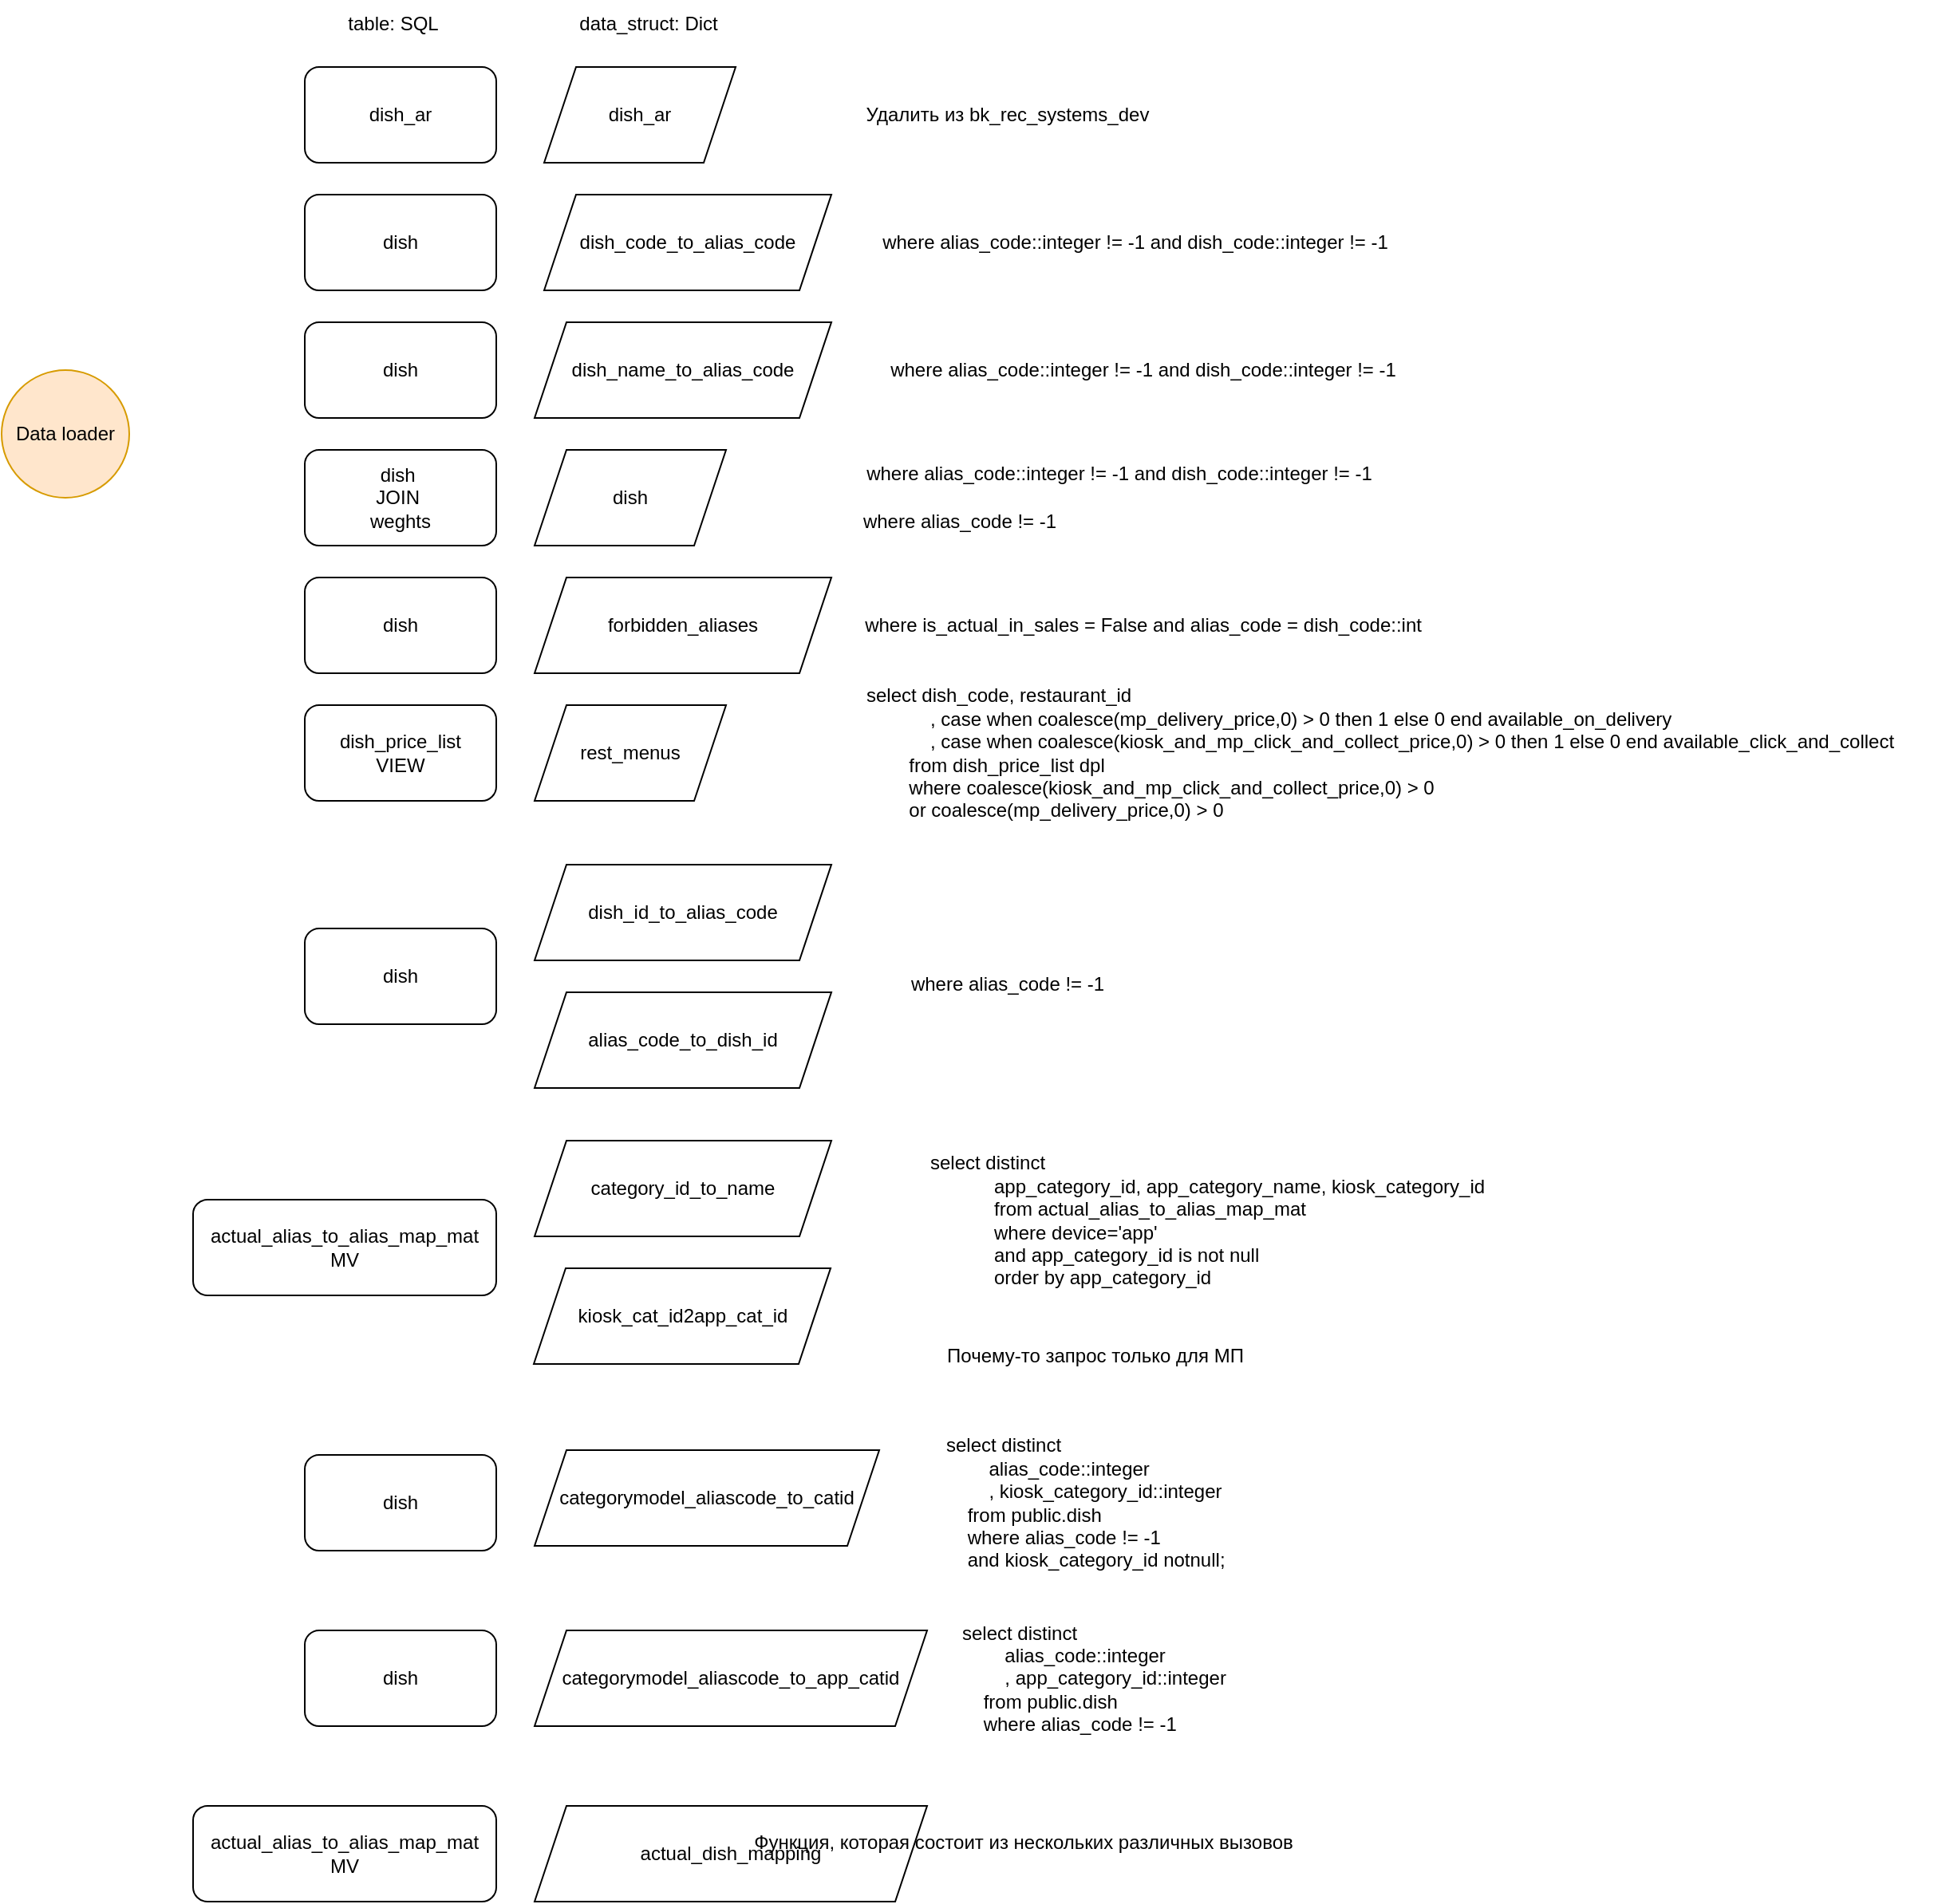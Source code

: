 <mxfile version="22.0.8" type="github">
  <diagram name="Страница — 1" id="eCBhNXQSk46yug1XJSoR">
    <mxGraphModel dx="448" dy="734" grid="1" gridSize="10" guides="1" tooltips="1" connect="1" arrows="1" fold="1" page="1" pageScale="1" pageWidth="827" pageHeight="1169" math="0" shadow="0">
      <root>
        <mxCell id="0" />
        <mxCell id="1" parent="0" />
        <mxCell id="5RSOQaeWYb4TUYcxMb7O-2" value="Data loader" style="ellipse;whiteSpace=wrap;html=1;aspect=fixed;fillColor=#ffe6cc;strokeColor=#d79b00;" vertex="1" parent="1">
          <mxGeometry x="80" y="260" width="80" height="80" as="geometry" />
        </mxCell>
        <mxCell id="5RSOQaeWYb4TUYcxMb7O-3" value="dish_ar" style="rounded=1;whiteSpace=wrap;html=1;" vertex="1" parent="1">
          <mxGeometry x="270" y="70" width="120" height="60" as="geometry" />
        </mxCell>
        <mxCell id="5RSOQaeWYb4TUYcxMb7O-5" value="Удалить из&amp;nbsp;bk_rec_systems_dev" style="text;html=1;align=center;verticalAlign=middle;resizable=0;points=[];autosize=1;strokeColor=none;fillColor=none;" vertex="1" parent="1">
          <mxGeometry x="610" y="85" width="200" height="30" as="geometry" />
        </mxCell>
        <mxCell id="5RSOQaeWYb4TUYcxMb7O-6" value="dish" style="rounded=1;whiteSpace=wrap;html=1;" vertex="1" parent="1">
          <mxGeometry x="270" y="150" width="120" height="60" as="geometry" />
        </mxCell>
        <mxCell id="5RSOQaeWYb4TUYcxMb7O-8" value="where alias_code::integer != -1 and dish_code::integer != -1" style="text;html=1;align=center;verticalAlign=middle;resizable=0;points=[];autosize=1;strokeColor=none;fillColor=none;" vertex="1" parent="1">
          <mxGeometry x="620" y="165" width="340" height="30" as="geometry" />
        </mxCell>
        <mxCell id="5RSOQaeWYb4TUYcxMb7O-9" value="dish&amp;nbsp;&lt;br&gt;JOIN&amp;nbsp;&lt;br&gt;weghts" style="rounded=1;whiteSpace=wrap;html=1;" vertex="1" parent="1">
          <mxGeometry x="270" y="310" width="120" height="60" as="geometry" />
        </mxCell>
        <mxCell id="5RSOQaeWYb4TUYcxMb7O-10" value="where alias_code::integer != -1 and dish_code::integer != -1" style="text;html=1;align=center;verticalAlign=middle;resizable=0;points=[];autosize=1;strokeColor=none;fillColor=none;" vertex="1" parent="1">
          <mxGeometry x="610" y="310" width="340" height="30" as="geometry" />
        </mxCell>
        <mxCell id="5RSOQaeWYb4TUYcxMb7O-12" value="where alias_code != -1" style="text;html=1;align=center;verticalAlign=middle;resizable=0;points=[];autosize=1;strokeColor=none;fillColor=none;" vertex="1" parent="1">
          <mxGeometry x="610" y="340" width="140" height="30" as="geometry" />
        </mxCell>
        <mxCell id="5RSOQaeWYb4TUYcxMb7O-13" value="dish_ar" style="shape=parallelogram;perimeter=parallelogramPerimeter;whiteSpace=wrap;html=1;fixedSize=1;" vertex="1" parent="1">
          <mxGeometry x="420" y="70" width="120" height="60" as="geometry" />
        </mxCell>
        <mxCell id="5RSOQaeWYb4TUYcxMb7O-14" value="data_struct: Dict" style="text;html=1;align=center;verticalAlign=middle;resizable=0;points=[];autosize=1;strokeColor=none;fillColor=none;" vertex="1" parent="1">
          <mxGeometry x="430" y="28" width="110" height="30" as="geometry" />
        </mxCell>
        <mxCell id="5RSOQaeWYb4TUYcxMb7O-15" value="dish_code_to_alias_code" style="shape=parallelogram;perimeter=parallelogramPerimeter;whiteSpace=wrap;html=1;fixedSize=1;" vertex="1" parent="1">
          <mxGeometry x="420" y="150" width="180" height="60" as="geometry" />
        </mxCell>
        <mxCell id="5RSOQaeWYb4TUYcxMb7O-16" value="dish" style="rounded=1;whiteSpace=wrap;html=1;" vertex="1" parent="1">
          <mxGeometry x="270" y="230" width="120" height="60" as="geometry" />
        </mxCell>
        <mxCell id="5RSOQaeWYb4TUYcxMb7O-17" value="table: SQL" style="text;html=1;align=center;verticalAlign=middle;resizable=0;points=[];autosize=1;strokeColor=none;fillColor=none;" vertex="1" parent="1">
          <mxGeometry x="285" y="28" width="80" height="30" as="geometry" />
        </mxCell>
        <mxCell id="5RSOQaeWYb4TUYcxMb7O-18" value="dish_name_to_alias_code" style="shape=parallelogram;perimeter=parallelogramPerimeter;whiteSpace=wrap;html=1;fixedSize=1;" vertex="1" parent="1">
          <mxGeometry x="414" y="230" width="186" height="60" as="geometry" />
        </mxCell>
        <mxCell id="5RSOQaeWYb4TUYcxMb7O-19" value="dish" style="rounded=1;whiteSpace=wrap;html=1;" vertex="1" parent="1">
          <mxGeometry x="270" y="390" width="120" height="60" as="geometry" />
        </mxCell>
        <mxCell id="5RSOQaeWYb4TUYcxMb7O-20" value="forbidden_aliases" style="shape=parallelogram;perimeter=parallelogramPerimeter;whiteSpace=wrap;html=1;fixedSize=1;" vertex="1" parent="1">
          <mxGeometry x="414" y="390" width="186" height="60" as="geometry" />
        </mxCell>
        <mxCell id="5RSOQaeWYb4TUYcxMb7O-21" value="rest_menus" style="shape=parallelogram;perimeter=parallelogramPerimeter;whiteSpace=wrap;html=1;fixedSize=1;" vertex="1" parent="1">
          <mxGeometry x="414" y="470" width="120" height="60" as="geometry" />
        </mxCell>
        <mxCell id="5RSOQaeWYb4TUYcxMb7O-22" value="dish" style="shape=parallelogram;perimeter=parallelogramPerimeter;whiteSpace=wrap;html=1;fixedSize=1;" vertex="1" parent="1">
          <mxGeometry x="414" y="310" width="120" height="60" as="geometry" />
        </mxCell>
        <mxCell id="5RSOQaeWYb4TUYcxMb7O-23" value="where is_actual_in_sales = False and alias_code = dish_code::int" style="text;html=1;align=center;verticalAlign=middle;resizable=0;points=[];autosize=1;strokeColor=none;fillColor=none;" vertex="1" parent="1">
          <mxGeometry x="610" y="405" width="370" height="30" as="geometry" />
        </mxCell>
        <mxCell id="5RSOQaeWYb4TUYcxMb7O-25" value="where alias_code::integer != -1 and dish_code::integer != -1" style="text;html=1;align=center;verticalAlign=middle;resizable=0;points=[];autosize=1;strokeColor=none;fillColor=none;" vertex="1" parent="1">
          <mxGeometry x="625" y="245" width="340" height="30" as="geometry" />
        </mxCell>
        <mxCell id="5RSOQaeWYb4TUYcxMb7O-26" value="dish_price_list&lt;br&gt;VIEW" style="rounded=1;whiteSpace=wrap;html=1;" vertex="1" parent="1">
          <mxGeometry x="270" y="470" width="120" height="60" as="geometry" />
        </mxCell>
        <mxCell id="5RSOQaeWYb4TUYcxMb7O-27" value="&lt;div&gt;select dish_code, restaurant_id&lt;/div&gt;&lt;div&gt;&amp;nbsp; &amp;nbsp; &amp;nbsp; &amp;nbsp; &amp;nbsp; &amp;nbsp; , case when coalesce(mp_delivery_price,0) &amp;gt; 0 then 1 else 0 end available_on_delivery&lt;/div&gt;&lt;div&gt;&amp;nbsp; &amp;nbsp; &amp;nbsp; &amp;nbsp; &amp;nbsp; &amp;nbsp; , case when coalesce(kiosk_and_mp_click_and_collect_price,0) &amp;gt; 0 then 1 else 0 end available_click_and_collect&lt;/div&gt;&lt;div&gt;&amp;nbsp; &amp;nbsp; &amp;nbsp; &amp;nbsp; from dish_price_list dpl&lt;/div&gt;&lt;div&gt;&amp;nbsp; &amp;nbsp; &amp;nbsp; &amp;nbsp; where coalesce(kiosk_and_mp_click_and_collect_price,0) &amp;gt; 0&lt;/div&gt;&lt;div&gt;&amp;nbsp; &amp;nbsp; &amp;nbsp; &amp;nbsp; or coalesce(mp_delivery_price,0) &amp;gt; 0&lt;/div&gt;" style="text;html=1;align=left;verticalAlign=middle;resizable=0;points=[];autosize=1;strokeColor=none;fillColor=none;" vertex="1" parent="1">
          <mxGeometry x="620" y="450" width="670" height="100" as="geometry" />
        </mxCell>
        <mxCell id="5RSOQaeWYb4TUYcxMb7O-28" value="dish" style="rounded=1;whiteSpace=wrap;html=1;" vertex="1" parent="1">
          <mxGeometry x="270" y="610" width="120" height="60" as="geometry" />
        </mxCell>
        <mxCell id="5RSOQaeWYb4TUYcxMb7O-29" value="dish_id_to_alias_code" style="shape=parallelogram;perimeter=parallelogramPerimeter;whiteSpace=wrap;html=1;fixedSize=1;" vertex="1" parent="1">
          <mxGeometry x="414" y="570" width="186" height="60" as="geometry" />
        </mxCell>
        <mxCell id="5RSOQaeWYb4TUYcxMb7O-31" value="alias_code_to_dish_id" style="shape=parallelogram;perimeter=parallelogramPerimeter;whiteSpace=wrap;html=1;fixedSize=1;" vertex="1" parent="1">
          <mxGeometry x="414" y="650" width="186" height="60" as="geometry" />
        </mxCell>
        <mxCell id="5RSOQaeWYb4TUYcxMb7O-32" value="where alias_code != -1" style="text;html=1;align=center;verticalAlign=middle;resizable=0;points=[];autosize=1;strokeColor=none;fillColor=none;" vertex="1" parent="1">
          <mxGeometry x="640" y="630" width="140" height="30" as="geometry" />
        </mxCell>
        <mxCell id="5RSOQaeWYb4TUYcxMb7O-34" value="actual_alias_to_alias_map_mat&lt;br&gt;MV" style="rounded=1;whiteSpace=wrap;html=1;" vertex="1" parent="1">
          <mxGeometry x="200" y="780" width="190" height="60" as="geometry" />
        </mxCell>
        <mxCell id="5RSOQaeWYb4TUYcxMb7O-35" value="&lt;div&gt;select distinct&lt;/div&gt;&lt;div&gt;&amp;nbsp; &amp;nbsp; &amp;nbsp; &amp;nbsp; &amp;nbsp; &amp;nbsp; app_category_id, app_category_name, kiosk_category_id&lt;/div&gt;&lt;div&gt;&amp;nbsp; &amp;nbsp; &amp;nbsp; &amp;nbsp; &amp;nbsp; &amp;nbsp; from actual_alias_to_alias_map_mat&lt;/div&gt;&lt;div&gt;&amp;nbsp; &amp;nbsp; &amp;nbsp; &amp;nbsp; &amp;nbsp; &amp;nbsp; where device=&#39;app&#39;&lt;/div&gt;&lt;div&gt;&amp;nbsp; &amp;nbsp; &amp;nbsp; &amp;nbsp; &amp;nbsp; &amp;nbsp; and app_category_id is not null&lt;/div&gt;&lt;div style=&quot;&quot;&gt;&amp;nbsp; &amp;nbsp; &amp;nbsp; &amp;nbsp; &amp;nbsp; &amp;nbsp; order by app_category_id&lt;/div&gt;" style="text;html=1;align=left;verticalAlign=middle;resizable=0;points=[];autosize=1;strokeColor=none;fillColor=none;" vertex="1" parent="1">
          <mxGeometry x="660" y="743" width="370" height="100" as="geometry" />
        </mxCell>
        <mxCell id="5RSOQaeWYb4TUYcxMb7O-36" value="category_id_to_name" style="shape=parallelogram;perimeter=parallelogramPerimeter;whiteSpace=wrap;html=1;fixedSize=1;" vertex="1" parent="1">
          <mxGeometry x="414" y="743" width="186" height="60" as="geometry" />
        </mxCell>
        <mxCell id="5RSOQaeWYb4TUYcxMb7O-38" value="kiosk_cat_id2app_cat_id" style="shape=parallelogram;perimeter=parallelogramPerimeter;whiteSpace=wrap;html=1;fixedSize=1;" vertex="1" parent="1">
          <mxGeometry x="413.5" y="823" width="186" height="60" as="geometry" />
        </mxCell>
        <mxCell id="5RSOQaeWYb4TUYcxMb7O-39" value="Почему-то запрос только для МП" style="text;html=1;align=center;verticalAlign=middle;resizable=0;points=[];autosize=1;strokeColor=none;fillColor=none;" vertex="1" parent="1">
          <mxGeometry x="660" y="863" width="210" height="30" as="geometry" />
        </mxCell>
        <mxCell id="5RSOQaeWYb4TUYcxMb7O-40" value="dish" style="rounded=1;whiteSpace=wrap;html=1;" vertex="1" parent="1">
          <mxGeometry x="270" y="940" width="120" height="60" as="geometry" />
        </mxCell>
        <mxCell id="5RSOQaeWYb4TUYcxMb7O-41" value="&lt;div&gt;select distinct&lt;/div&gt;&lt;div&gt;&amp;nbsp; &amp;nbsp; &lt;span style=&quot;white-space: pre;&quot;&gt;&amp;nbsp;&amp;nbsp;&amp;nbsp;&amp;nbsp;&lt;/span&gt;alias_code::integer&lt;/div&gt;&lt;div&gt;&amp;nbsp; &amp;nbsp; &lt;span style=&quot;&quot;&gt;&lt;span style=&quot;white-space: pre;&quot;&gt;&amp;nbsp;&amp;nbsp;&amp;nbsp;&amp;nbsp;&lt;/span&gt;&lt;/span&gt;, kiosk_category_id::integer&lt;/div&gt;&lt;div&gt;&amp;nbsp; &amp;nbsp; from public.dish&lt;/div&gt;&lt;div&gt;&amp;nbsp; &amp;nbsp; where alias_code != -1&lt;/div&gt;&lt;div&gt;&amp;nbsp; &amp;nbsp; and kiosk_category_id notnull;&lt;/div&gt;" style="text;html=1;align=left;verticalAlign=middle;resizable=0;points=[];autosize=1;strokeColor=none;fillColor=none;" vertex="1" parent="1">
          <mxGeometry x="670" y="920" width="200" height="100" as="geometry" />
        </mxCell>
        <mxCell id="5RSOQaeWYb4TUYcxMb7O-43" value="categorymodel_aliascode_to_catid" style="shape=parallelogram;perimeter=parallelogramPerimeter;whiteSpace=wrap;html=1;fixedSize=1;" vertex="1" parent="1">
          <mxGeometry x="414" y="937" width="216" height="60" as="geometry" />
        </mxCell>
        <mxCell id="5RSOQaeWYb4TUYcxMb7O-44" value="dish" style="rounded=1;whiteSpace=wrap;html=1;" vertex="1" parent="1">
          <mxGeometry x="270" y="1050" width="120" height="60" as="geometry" />
        </mxCell>
        <mxCell id="5RSOQaeWYb4TUYcxMb7O-46" value="categorymodel_aliascode_to_app_catid" style="shape=parallelogram;perimeter=parallelogramPerimeter;whiteSpace=wrap;html=1;fixedSize=1;" vertex="1" parent="1">
          <mxGeometry x="414" y="1050" width="246" height="60" as="geometry" />
        </mxCell>
        <mxCell id="5RSOQaeWYb4TUYcxMb7O-47" value="&lt;div&gt;select distinct&lt;/div&gt;&lt;div&gt;&amp;nbsp; &amp;nbsp; &amp;nbsp; &amp;nbsp; alias_code::integer&lt;/div&gt;&lt;div&gt;&amp;nbsp; &amp;nbsp; &amp;nbsp; &amp;nbsp; , app_category_id::integer&lt;/div&gt;&lt;div&gt;&amp;nbsp; &amp;nbsp; from public.dish&lt;/div&gt;&lt;div&gt;&amp;nbsp; &amp;nbsp; where alias_code != -1&lt;/div&gt;" style="text;html=1;align=left;verticalAlign=middle;resizable=0;points=[];autosize=1;strokeColor=none;fillColor=none;" vertex="1" parent="1">
          <mxGeometry x="680" y="1035" width="190" height="90" as="geometry" />
        </mxCell>
        <mxCell id="5RSOQaeWYb4TUYcxMb7O-48" value="actual_alias_to_alias_map_mat&lt;br&gt;MV" style="rounded=1;whiteSpace=wrap;html=1;" vertex="1" parent="1">
          <mxGeometry x="200" y="1160" width="190" height="60" as="geometry" />
        </mxCell>
        <mxCell id="5RSOQaeWYb4TUYcxMb7O-49" value="actual_dish_mapping" style="shape=parallelogram;perimeter=parallelogramPerimeter;whiteSpace=wrap;html=1;fixedSize=1;" vertex="1" parent="1">
          <mxGeometry x="414" y="1160" width="246" height="60" as="geometry" />
        </mxCell>
        <mxCell id="5RSOQaeWYb4TUYcxMb7O-50" value="Функция, которая состоит из нескольких различных вызовов" style="text;html=1;align=center;verticalAlign=middle;resizable=0;points=[];autosize=1;strokeColor=none;fillColor=none;" vertex="1" parent="1">
          <mxGeometry x="540" y="1168" width="360" height="30" as="geometry" />
        </mxCell>
      </root>
    </mxGraphModel>
  </diagram>
</mxfile>
